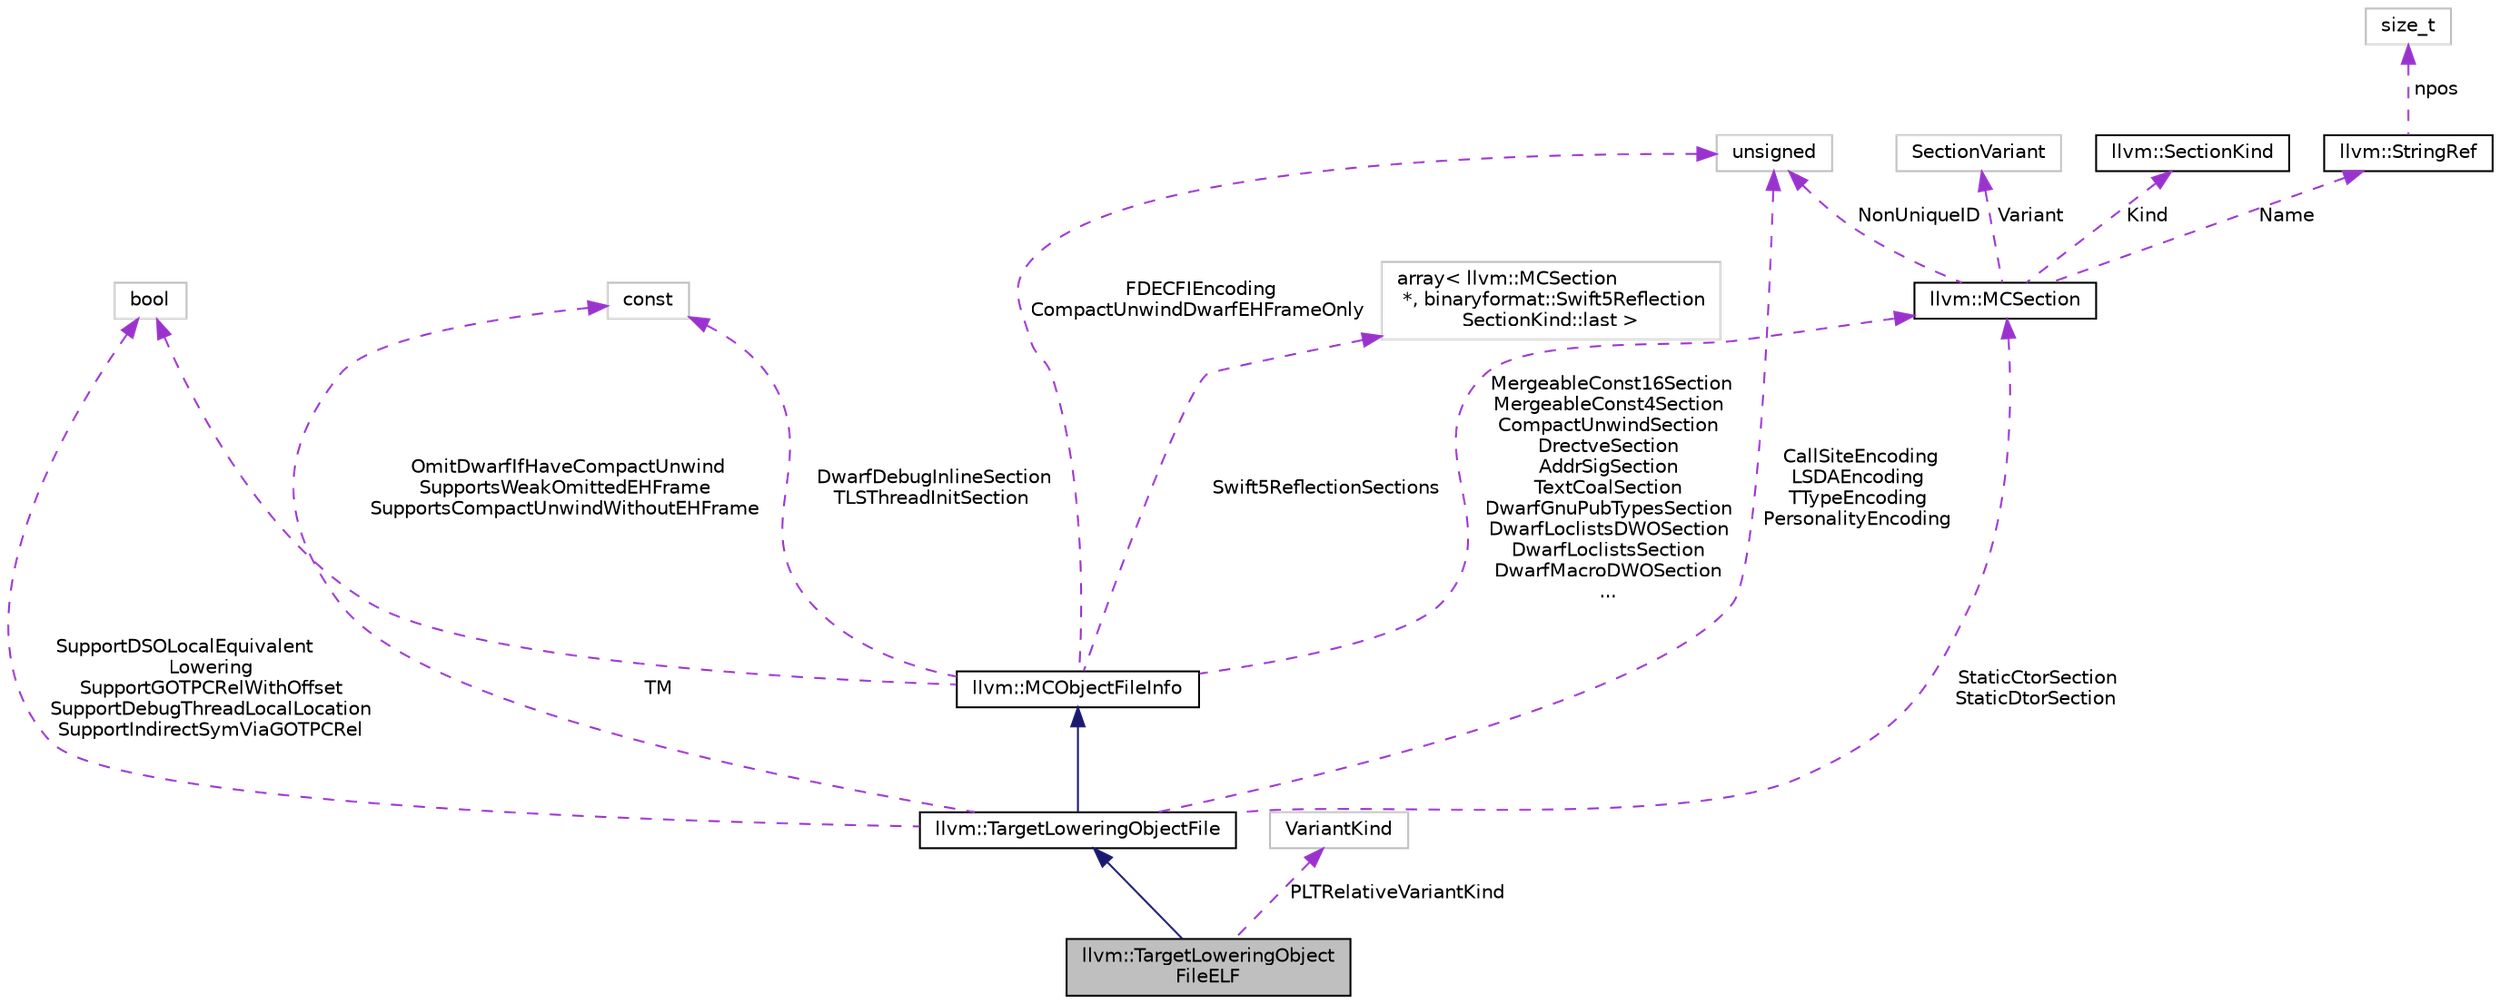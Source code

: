 digraph "llvm::TargetLoweringObjectFileELF"
{
 // LATEX_PDF_SIZE
  bgcolor="transparent";
  edge [fontname="Helvetica",fontsize="10",labelfontname="Helvetica",labelfontsize="10"];
  node [fontname="Helvetica",fontsize="10",shape=record];
  Node1 [label="llvm::TargetLoweringObject\lFileELF",height=0.2,width=0.4,color="black", fillcolor="grey75", style="filled", fontcolor="black",tooltip=" "];
  Node2 -> Node1 [dir="back",color="midnightblue",fontsize="10",style="solid",fontname="Helvetica"];
  Node2 [label="llvm::TargetLoweringObjectFile",height=0.2,width=0.4,color="black",URL="$classllvm_1_1TargetLoweringObjectFile.html",tooltip=" "];
  Node3 -> Node2 [dir="back",color="midnightblue",fontsize="10",style="solid",fontname="Helvetica"];
  Node3 [label="llvm::MCObjectFileInfo",height=0.2,width=0.4,color="black",URL="$classllvm_1_1MCObjectFileInfo.html",tooltip=" "];
  Node4 -> Node3 [dir="back",color="darkorchid3",fontsize="10",style="dashed",label=" Swift5ReflectionSections" ,fontname="Helvetica"];
  Node4 [label="array\< llvm::MCSection\l *, binaryformat::Swift5Reflection\lSectionKind::last \>",height=0.2,width=0.4,color="grey75",tooltip=" "];
  Node5 -> Node3 [dir="back",color="darkorchid3",fontsize="10",style="dashed",label=" OmitDwarfIfHaveCompactUnwind\nSupportsWeakOmittedEHFrame\nSupportsCompactUnwindWithoutEHFrame" ,fontname="Helvetica"];
  Node5 [label="bool",height=0.2,width=0.4,color="grey75",tooltip=" "];
  Node6 -> Node3 [dir="back",color="darkorchid3",fontsize="10",style="dashed",label=" DwarfDebugInlineSection\nTLSThreadInitSection" ,fontname="Helvetica"];
  Node6 [label="const",height=0.2,width=0.4,color="grey75",tooltip=" "];
  Node7 -> Node3 [dir="back",color="darkorchid3",fontsize="10",style="dashed",label=" MergeableConst16Section\nMergeableConst4Section\nCompactUnwindSection\nDrectveSection\nAddrSigSection\nTextCoalSection\nDwarfGnuPubTypesSection\nDwarfLoclistsDWOSection\nDwarfLoclistsSection\nDwarfMacroDWOSection\n..." ,fontname="Helvetica"];
  Node7 [label="llvm::MCSection",height=0.2,width=0.4,color="black",URL="$classllvm_1_1MCSection.html",tooltip="Instances of this class represent a uniqued identifier for a section in the current translation unit."];
  Node8 -> Node7 [dir="back",color="darkorchid3",fontsize="10",style="dashed",label=" Kind" ,fontname="Helvetica"];
  Node8 [label="llvm::SectionKind",height=0.2,width=0.4,color="black",URL="$classllvm_1_1SectionKind.html",tooltip="SectionKind - This is a simple POD value that classifies the properties of a section."];
  Node9 -> Node7 [dir="back",color="darkorchid3",fontsize="10",style="dashed",label=" Variant" ,fontname="Helvetica"];
  Node9 [label="SectionVariant",height=0.2,width=0.4,color="grey75",tooltip=" "];
  Node10 -> Node7 [dir="back",color="darkorchid3",fontsize="10",style="dashed",label=" NonUniqueID" ,fontname="Helvetica"];
  Node10 [label="unsigned",height=0.2,width=0.4,color="grey75",tooltip=" "];
  Node11 -> Node7 [dir="back",color="darkorchid3",fontsize="10",style="dashed",label=" Name" ,fontname="Helvetica"];
  Node11 [label="llvm::StringRef",height=0.2,width=0.4,color="black",URL="$classllvm_1_1StringRef.html",tooltip="StringRef - Represent a constant reference to a string, i.e."];
  Node12 -> Node11 [dir="back",color="darkorchid3",fontsize="10",style="dashed",label=" npos" ,fontname="Helvetica"];
  Node12 [label="size_t",height=0.2,width=0.4,color="grey75",tooltip=" "];
  Node10 -> Node3 [dir="back",color="darkorchid3",fontsize="10",style="dashed",label=" FDECFIEncoding\nCompactUnwindDwarfEHFrameOnly" ,fontname="Helvetica"];
  Node5 -> Node2 [dir="back",color="darkorchid3",fontsize="10",style="dashed",label=" SupportDSOLocalEquivalent\lLowering\nSupportGOTPCRelWithOffset\nSupportDebugThreadLocalLocation\nSupportIndirectSymViaGOTPCRel" ,fontname="Helvetica"];
  Node6 -> Node2 [dir="back",color="darkorchid3",fontsize="10",style="dashed",label=" TM" ,fontname="Helvetica"];
  Node7 -> Node2 [dir="back",color="darkorchid3",fontsize="10",style="dashed",label=" StaticCtorSection\nStaticDtorSection" ,fontname="Helvetica"];
  Node10 -> Node2 [dir="back",color="darkorchid3",fontsize="10",style="dashed",label=" CallSiteEncoding\nLSDAEncoding\nTTypeEncoding\nPersonalityEncoding" ,fontname="Helvetica"];
  Node13 -> Node1 [dir="back",color="darkorchid3",fontsize="10",style="dashed",label=" PLTRelativeVariantKind" ,fontname="Helvetica"];
  Node13 [label="VariantKind",height=0.2,width=0.4,color="grey75",tooltip=" "];
}
